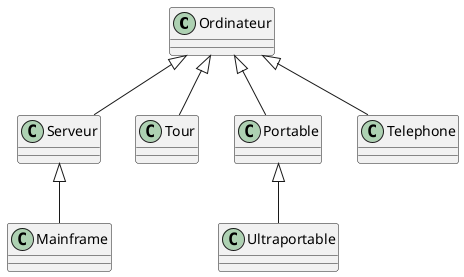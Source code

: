 @startuml
class Ordinateur {
}

Ordinateur <|-- Serveur
Ordinateur <|-- Tour
Ordinateur <|-- Portable
Ordinateur <|-- Telephone

Serveur <|-- Mainframe
Portable <|-- Ultraportable

@enduml